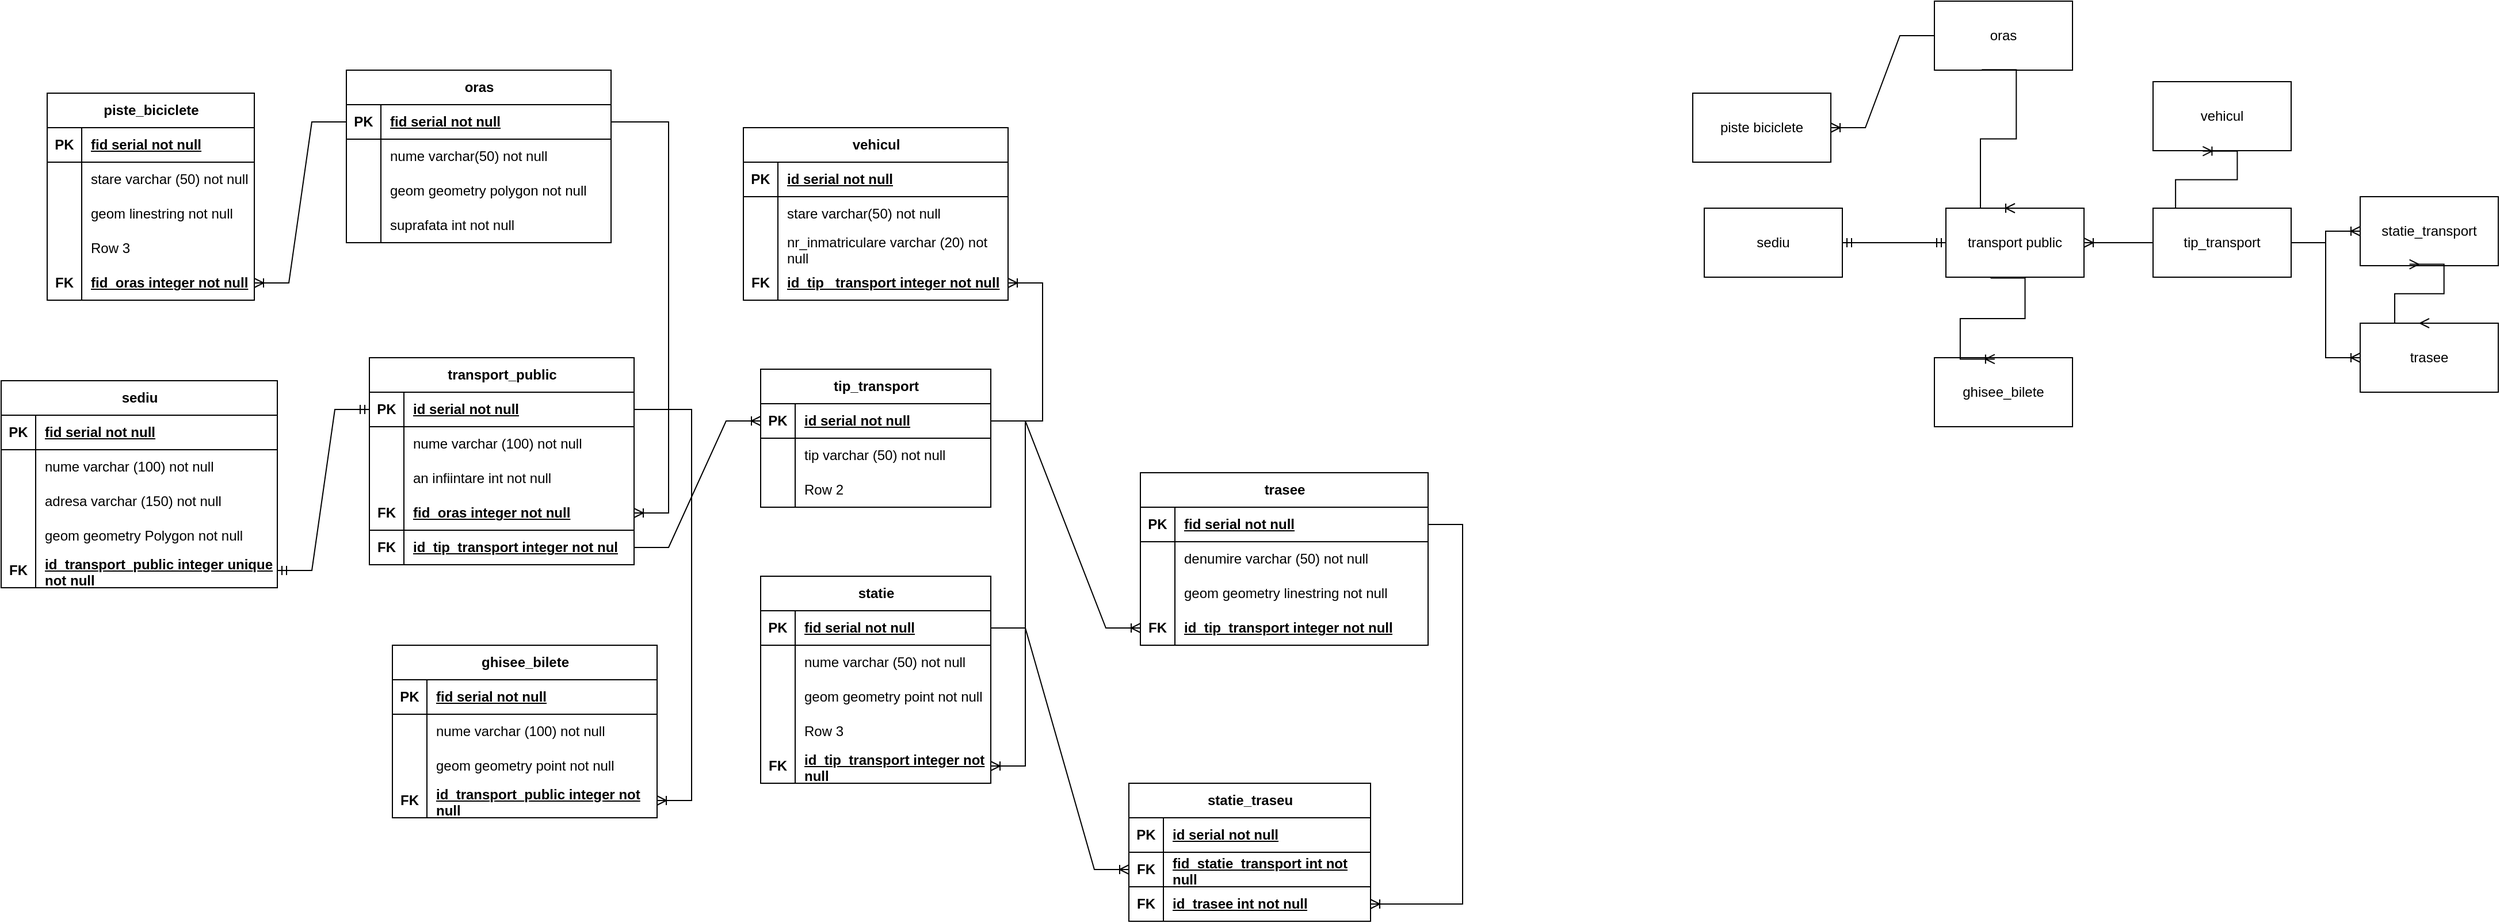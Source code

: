 <mxfile version="27.1.6">
  <diagram name="Page-1" id="oe87T4U5GPsznFJsROsf">
    <mxGraphModel dx="1281" dy="561" grid="1" gridSize="10" guides="1" tooltips="1" connect="1" arrows="1" fold="1" page="1" pageScale="1" pageWidth="850" pageHeight="1100" math="0" shadow="0">
      <root>
        <mxCell id="0" />
        <mxCell id="1" parent="0" />
        <mxCell id="PSgvz7MbhkcrTcucV8w6-1" value="oras" style="rounded=0;whiteSpace=wrap;html=1;" parent="1" vertex="1">
          <mxGeometry x="2140" y="280" width="120" height="60" as="geometry" />
        </mxCell>
        <mxCell id="PSgvz7MbhkcrTcucV8w6-2" value="transport public" style="rounded=0;whiteSpace=wrap;html=1;" parent="1" vertex="1">
          <mxGeometry x="2150" y="460" width="120" height="60" as="geometry" />
        </mxCell>
        <mxCell id="PSgvz7MbhkcrTcucV8w6-3" value="tip_transport" style="rounded=0;whiteSpace=wrap;html=1;" parent="1" vertex="1">
          <mxGeometry x="2330" y="460" width="120" height="60" as="geometry" />
        </mxCell>
        <mxCell id="PSgvz7MbhkcrTcucV8w6-4" value="statie_transport" style="rounded=0;whiteSpace=wrap;html=1;" parent="1" vertex="1">
          <mxGeometry x="2510" y="450" width="120" height="60" as="geometry" />
        </mxCell>
        <mxCell id="PSgvz7MbhkcrTcucV8w6-5" value="trasee" style="rounded=0;whiteSpace=wrap;html=1;" parent="1" vertex="1">
          <mxGeometry x="2510" y="560" width="120" height="60" as="geometry" />
        </mxCell>
        <mxCell id="PSgvz7MbhkcrTcucV8w6-6" value="" style="edgeStyle=entityRelationEdgeStyle;fontSize=12;html=1;endArrow=ERoneToMany;rounded=0;exitX=0.343;exitY=0.993;exitDx=0;exitDy=0;exitPerimeter=0;entryX=0.5;entryY=0;entryDx=0;entryDy=0;" parent="1" source="PSgvz7MbhkcrTcucV8w6-1" target="PSgvz7MbhkcrTcucV8w6-2" edge="1">
          <mxGeometry width="100" height="100" relative="1" as="geometry">
            <mxPoint x="2160" y="550" as="sourcePoint" />
            <mxPoint x="2260" y="450" as="targetPoint" />
          </mxGeometry>
        </mxCell>
        <mxCell id="PSgvz7MbhkcrTcucV8w6-7" value="" style="edgeStyle=entityRelationEdgeStyle;fontSize=12;html=1;endArrow=ERoneToMany;rounded=0;" parent="1" source="PSgvz7MbhkcrTcucV8w6-3" target="PSgvz7MbhkcrTcucV8w6-2" edge="1">
          <mxGeometry width="100" height="100" relative="1" as="geometry">
            <mxPoint x="2170" y="630" as="sourcePoint" />
            <mxPoint x="2270" y="530" as="targetPoint" />
          </mxGeometry>
        </mxCell>
        <mxCell id="PSgvz7MbhkcrTcucV8w6-8" value="" style="edgeStyle=entityRelationEdgeStyle;fontSize=12;html=1;endArrow=ERoneToMany;rounded=0;" parent="1" source="PSgvz7MbhkcrTcucV8w6-3" target="PSgvz7MbhkcrTcucV8w6-4" edge="1">
          <mxGeometry width="100" height="100" relative="1" as="geometry">
            <mxPoint x="2360" y="640" as="sourcePoint" />
            <mxPoint x="2460" y="540" as="targetPoint" />
          </mxGeometry>
        </mxCell>
        <mxCell id="PSgvz7MbhkcrTcucV8w6-9" value="" style="edgeStyle=entityRelationEdgeStyle;fontSize=12;html=1;endArrow=ERoneToMany;rounded=0;" parent="1" source="PSgvz7MbhkcrTcucV8w6-3" target="PSgvz7MbhkcrTcucV8w6-5" edge="1">
          <mxGeometry width="100" height="100" relative="1" as="geometry">
            <mxPoint x="2360" y="640" as="sourcePoint" />
            <mxPoint x="2460" y="540" as="targetPoint" />
            <Array as="points">
              <mxPoint x="2470" y="610" />
            </Array>
          </mxGeometry>
        </mxCell>
        <mxCell id="PSgvz7MbhkcrTcucV8w6-10" value="ghisee_bilete" style="rounded=0;whiteSpace=wrap;html=1;" parent="1" vertex="1">
          <mxGeometry x="2140" y="590" width="120" height="60" as="geometry" />
        </mxCell>
        <mxCell id="PSgvz7MbhkcrTcucV8w6-11" value="" style="edgeStyle=entityRelationEdgeStyle;fontSize=12;html=1;endArrow=ERoneToMany;rounded=0;exitX=0.323;exitY=1.013;exitDx=0;exitDy=0;exitPerimeter=0;entryX=0.437;entryY=0.02;entryDx=0;entryDy=0;entryPerimeter=0;" parent="1" source="PSgvz7MbhkcrTcucV8w6-2" target="PSgvz7MbhkcrTcucV8w6-10" edge="1">
          <mxGeometry width="100" height="100" relative="1" as="geometry">
            <mxPoint x="2360" y="640" as="sourcePoint" />
            <mxPoint x="2190" y="594" as="targetPoint" />
          </mxGeometry>
        </mxCell>
        <mxCell id="PSgvz7MbhkcrTcucV8w6-12" value="sediu" style="rounded=0;whiteSpace=wrap;html=1;" parent="1" vertex="1">
          <mxGeometry x="1940" y="460" width="120" height="60" as="geometry" />
        </mxCell>
        <mxCell id="PSgvz7MbhkcrTcucV8w6-13" value="" style="edgeStyle=entityRelationEdgeStyle;fontSize=12;html=1;endArrow=ERmany;startArrow=ERmany;rounded=0;exitX=0.357;exitY=0.98;exitDx=0;exitDy=0;exitPerimeter=0;entryX=0.5;entryY=0;entryDx=0;entryDy=0;" parent="1" source="PSgvz7MbhkcrTcucV8w6-4" target="PSgvz7MbhkcrTcucV8w6-5" edge="1">
          <mxGeometry width="100" height="100" relative="1" as="geometry">
            <mxPoint x="2360" y="640" as="sourcePoint" />
            <mxPoint x="2460" y="540" as="targetPoint" />
          </mxGeometry>
        </mxCell>
        <mxCell id="PSgvz7MbhkcrTcucV8w6-14" value="" style="edgeStyle=entityRelationEdgeStyle;fontSize=12;html=1;endArrow=ERmandOne;startArrow=ERmandOne;rounded=0;" parent="1" source="PSgvz7MbhkcrTcucV8w6-12" target="PSgvz7MbhkcrTcucV8w6-2" edge="1">
          <mxGeometry width="100" height="100" relative="1" as="geometry">
            <mxPoint x="2360" y="640" as="sourcePoint" />
            <mxPoint x="2460" y="540" as="targetPoint" />
          </mxGeometry>
        </mxCell>
        <mxCell id="PSgvz7MbhkcrTcucV8w6-15" value="piste biciclete" style="rounded=0;whiteSpace=wrap;html=1;" parent="1" vertex="1">
          <mxGeometry x="1930" y="360" width="120" height="60" as="geometry" />
        </mxCell>
        <mxCell id="PSgvz7MbhkcrTcucV8w6-16" value="" style="edgeStyle=entityRelationEdgeStyle;fontSize=12;html=1;endArrow=ERoneToMany;rounded=0;exitX=0;exitY=0.5;exitDx=0;exitDy=0;" parent="1" source="PSgvz7MbhkcrTcucV8w6-1" target="PSgvz7MbhkcrTcucV8w6-15" edge="1">
          <mxGeometry width="100" height="100" relative="1" as="geometry">
            <mxPoint x="2110" y="430" as="sourcePoint" />
            <mxPoint x="2210" y="330" as="targetPoint" />
          </mxGeometry>
        </mxCell>
        <mxCell id="PSgvz7MbhkcrTcucV8w6-17" value="vehicul" style="rounded=0;whiteSpace=wrap;html=1;" parent="1" vertex="1">
          <mxGeometry x="2330" y="350" width="120" height="60" as="geometry" />
        </mxCell>
        <mxCell id="PSgvz7MbhkcrTcucV8w6-18" value="" style="edgeStyle=entityRelationEdgeStyle;fontSize=12;html=1;endArrow=ERoneToMany;rounded=0;exitX=0.413;exitY=0;exitDx=0;exitDy=0;exitPerimeter=0;entryX=0.36;entryY=1.007;entryDx=0;entryDy=0;entryPerimeter=0;" parent="1" source="PSgvz7MbhkcrTcucV8w6-3" target="PSgvz7MbhkcrTcucV8w6-17" edge="1">
          <mxGeometry width="100" height="100" relative="1" as="geometry">
            <mxPoint x="2100" y="580" as="sourcePoint" />
            <mxPoint x="2200" y="480" as="targetPoint" />
          </mxGeometry>
        </mxCell>
        <mxCell id="PSgvz7MbhkcrTcucV8w6-23" value="oras" style="shape=table;startSize=30;container=1;collapsible=1;childLayout=tableLayout;fixedRows=1;rowLines=0;fontStyle=1;align=center;resizeLast=1;html=1;" parent="1" vertex="1">
          <mxGeometry x="760" y="340" width="230" height="150" as="geometry" />
        </mxCell>
        <mxCell id="PSgvz7MbhkcrTcucV8w6-24" value="" style="shape=tableRow;horizontal=0;startSize=0;swimlaneHead=0;swimlaneBody=0;fillColor=none;collapsible=0;dropTarget=0;points=[[0,0.5],[1,0.5]];portConstraint=eastwest;top=0;left=0;right=0;bottom=1;" parent="PSgvz7MbhkcrTcucV8w6-23" vertex="1">
          <mxGeometry y="30" width="230" height="30" as="geometry" />
        </mxCell>
        <mxCell id="PSgvz7MbhkcrTcucV8w6-25" value="PK" style="shape=partialRectangle;connectable=0;fillColor=none;top=0;left=0;bottom=0;right=0;fontStyle=1;overflow=hidden;whiteSpace=wrap;html=1;" parent="PSgvz7MbhkcrTcucV8w6-24" vertex="1">
          <mxGeometry width="30" height="30" as="geometry">
            <mxRectangle width="30" height="30" as="alternateBounds" />
          </mxGeometry>
        </mxCell>
        <mxCell id="PSgvz7MbhkcrTcucV8w6-26" value="fid serial not null" style="shape=partialRectangle;connectable=0;fillColor=none;top=0;left=0;bottom=0;right=0;align=left;spacingLeft=6;fontStyle=5;overflow=hidden;whiteSpace=wrap;html=1;" parent="PSgvz7MbhkcrTcucV8w6-24" vertex="1">
          <mxGeometry x="30" width="200" height="30" as="geometry">
            <mxRectangle width="200" height="30" as="alternateBounds" />
          </mxGeometry>
        </mxCell>
        <mxCell id="PSgvz7MbhkcrTcucV8w6-27" value="" style="shape=tableRow;horizontal=0;startSize=0;swimlaneHead=0;swimlaneBody=0;fillColor=none;collapsible=0;dropTarget=0;points=[[0,0.5],[1,0.5]];portConstraint=eastwest;top=0;left=0;right=0;bottom=0;" parent="PSgvz7MbhkcrTcucV8w6-23" vertex="1">
          <mxGeometry y="60" width="230" height="30" as="geometry" />
        </mxCell>
        <mxCell id="PSgvz7MbhkcrTcucV8w6-28" value="" style="shape=partialRectangle;connectable=0;fillColor=none;top=0;left=0;bottom=0;right=0;editable=1;overflow=hidden;whiteSpace=wrap;html=1;" parent="PSgvz7MbhkcrTcucV8w6-27" vertex="1">
          <mxGeometry width="30" height="30" as="geometry">
            <mxRectangle width="30" height="30" as="alternateBounds" />
          </mxGeometry>
        </mxCell>
        <mxCell id="PSgvz7MbhkcrTcucV8w6-29" value="nume varchar(50) not null" style="shape=partialRectangle;connectable=0;fillColor=none;top=0;left=0;bottom=0;right=0;align=left;spacingLeft=6;overflow=hidden;whiteSpace=wrap;html=1;" parent="PSgvz7MbhkcrTcucV8w6-27" vertex="1">
          <mxGeometry x="30" width="200" height="30" as="geometry">
            <mxRectangle width="200" height="30" as="alternateBounds" />
          </mxGeometry>
        </mxCell>
        <mxCell id="PSgvz7MbhkcrTcucV8w6-30" value="" style="shape=tableRow;horizontal=0;startSize=0;swimlaneHead=0;swimlaneBody=0;fillColor=none;collapsible=0;dropTarget=0;points=[[0,0.5],[1,0.5]];portConstraint=eastwest;top=0;left=0;right=0;bottom=0;" parent="PSgvz7MbhkcrTcucV8w6-23" vertex="1">
          <mxGeometry y="90" width="230" height="30" as="geometry" />
        </mxCell>
        <mxCell id="PSgvz7MbhkcrTcucV8w6-31" value="" style="shape=partialRectangle;connectable=0;fillColor=none;top=0;left=0;bottom=0;right=0;editable=1;overflow=hidden;whiteSpace=wrap;html=1;" parent="PSgvz7MbhkcrTcucV8w6-30" vertex="1">
          <mxGeometry width="30" height="30" as="geometry">
            <mxRectangle width="30" height="30" as="alternateBounds" />
          </mxGeometry>
        </mxCell>
        <mxCell id="PSgvz7MbhkcrTcucV8w6-32" value="geom geometry polygon not null" style="shape=partialRectangle;connectable=0;fillColor=none;top=0;left=0;bottom=0;right=0;align=left;spacingLeft=6;overflow=hidden;whiteSpace=wrap;html=1;" parent="PSgvz7MbhkcrTcucV8w6-30" vertex="1">
          <mxGeometry x="30" width="200" height="30" as="geometry">
            <mxRectangle width="200" height="30" as="alternateBounds" />
          </mxGeometry>
        </mxCell>
        <mxCell id="PSgvz7MbhkcrTcucV8w6-33" value="" style="shape=tableRow;horizontal=0;startSize=0;swimlaneHead=0;swimlaneBody=0;fillColor=none;collapsible=0;dropTarget=0;points=[[0,0.5],[1,0.5]];portConstraint=eastwest;top=0;left=0;right=0;bottom=0;" parent="PSgvz7MbhkcrTcucV8w6-23" vertex="1">
          <mxGeometry y="120" width="230" height="30" as="geometry" />
        </mxCell>
        <mxCell id="PSgvz7MbhkcrTcucV8w6-34" value="" style="shape=partialRectangle;connectable=0;fillColor=none;top=0;left=0;bottom=0;right=0;editable=1;overflow=hidden;whiteSpace=wrap;html=1;" parent="PSgvz7MbhkcrTcucV8w6-33" vertex="1">
          <mxGeometry width="30" height="30" as="geometry">
            <mxRectangle width="30" height="30" as="alternateBounds" />
          </mxGeometry>
        </mxCell>
        <mxCell id="PSgvz7MbhkcrTcucV8w6-35" value="suprafata int not null" style="shape=partialRectangle;connectable=0;fillColor=none;top=0;left=0;bottom=0;right=0;align=left;spacingLeft=6;overflow=hidden;whiteSpace=wrap;html=1;" parent="PSgvz7MbhkcrTcucV8w6-33" vertex="1">
          <mxGeometry x="30" width="200" height="30" as="geometry">
            <mxRectangle width="200" height="30" as="alternateBounds" />
          </mxGeometry>
        </mxCell>
        <mxCell id="PSgvz7MbhkcrTcucV8w6-36" value="piste_biciclete" style="shape=table;startSize=30;container=1;collapsible=1;childLayout=tableLayout;fixedRows=1;rowLines=0;fontStyle=1;align=center;resizeLast=1;html=1;" parent="1" vertex="1">
          <mxGeometry x="500" y="360" width="180" height="180" as="geometry" />
        </mxCell>
        <mxCell id="PSgvz7MbhkcrTcucV8w6-37" value="" style="shape=tableRow;horizontal=0;startSize=0;swimlaneHead=0;swimlaneBody=0;fillColor=none;collapsible=0;dropTarget=0;points=[[0,0.5],[1,0.5]];portConstraint=eastwest;top=0;left=0;right=0;bottom=1;" parent="PSgvz7MbhkcrTcucV8w6-36" vertex="1">
          <mxGeometry y="30" width="180" height="30" as="geometry" />
        </mxCell>
        <mxCell id="PSgvz7MbhkcrTcucV8w6-38" value="PK" style="shape=partialRectangle;connectable=0;fillColor=none;top=0;left=0;bottom=0;right=0;fontStyle=1;overflow=hidden;whiteSpace=wrap;html=1;" parent="PSgvz7MbhkcrTcucV8w6-37" vertex="1">
          <mxGeometry width="30" height="30" as="geometry">
            <mxRectangle width="30" height="30" as="alternateBounds" />
          </mxGeometry>
        </mxCell>
        <mxCell id="PSgvz7MbhkcrTcucV8w6-39" value="fid serial not null" style="shape=partialRectangle;connectable=0;fillColor=none;top=0;left=0;bottom=0;right=0;align=left;spacingLeft=6;fontStyle=5;overflow=hidden;whiteSpace=wrap;html=1;" parent="PSgvz7MbhkcrTcucV8w6-37" vertex="1">
          <mxGeometry x="30" width="150" height="30" as="geometry">
            <mxRectangle width="150" height="30" as="alternateBounds" />
          </mxGeometry>
        </mxCell>
        <mxCell id="PSgvz7MbhkcrTcucV8w6-40" value="" style="shape=tableRow;horizontal=0;startSize=0;swimlaneHead=0;swimlaneBody=0;fillColor=none;collapsible=0;dropTarget=0;points=[[0,0.5],[1,0.5]];portConstraint=eastwest;top=0;left=0;right=0;bottom=0;" parent="PSgvz7MbhkcrTcucV8w6-36" vertex="1">
          <mxGeometry y="60" width="180" height="30" as="geometry" />
        </mxCell>
        <mxCell id="PSgvz7MbhkcrTcucV8w6-41" value="" style="shape=partialRectangle;connectable=0;fillColor=none;top=0;left=0;bottom=0;right=0;editable=1;overflow=hidden;whiteSpace=wrap;html=1;" parent="PSgvz7MbhkcrTcucV8w6-40" vertex="1">
          <mxGeometry width="30" height="30" as="geometry">
            <mxRectangle width="30" height="30" as="alternateBounds" />
          </mxGeometry>
        </mxCell>
        <mxCell id="PSgvz7MbhkcrTcucV8w6-42" value="stare varchar (50) not null" style="shape=partialRectangle;connectable=0;fillColor=none;top=0;left=0;bottom=0;right=0;align=left;spacingLeft=6;overflow=hidden;whiteSpace=wrap;html=1;" parent="PSgvz7MbhkcrTcucV8w6-40" vertex="1">
          <mxGeometry x="30" width="150" height="30" as="geometry">
            <mxRectangle width="150" height="30" as="alternateBounds" />
          </mxGeometry>
        </mxCell>
        <mxCell id="PSgvz7MbhkcrTcucV8w6-43" value="" style="shape=tableRow;horizontal=0;startSize=0;swimlaneHead=0;swimlaneBody=0;fillColor=none;collapsible=0;dropTarget=0;points=[[0,0.5],[1,0.5]];portConstraint=eastwest;top=0;left=0;right=0;bottom=0;" parent="PSgvz7MbhkcrTcucV8w6-36" vertex="1">
          <mxGeometry y="90" width="180" height="30" as="geometry" />
        </mxCell>
        <mxCell id="PSgvz7MbhkcrTcucV8w6-44" value="" style="shape=partialRectangle;connectable=0;fillColor=none;top=0;left=0;bottom=0;right=0;editable=1;overflow=hidden;whiteSpace=wrap;html=1;" parent="PSgvz7MbhkcrTcucV8w6-43" vertex="1">
          <mxGeometry width="30" height="30" as="geometry">
            <mxRectangle width="30" height="30" as="alternateBounds" />
          </mxGeometry>
        </mxCell>
        <mxCell id="PSgvz7MbhkcrTcucV8w6-45" value="geom linestring not null" style="shape=partialRectangle;connectable=0;fillColor=none;top=0;left=0;bottom=0;right=0;align=left;spacingLeft=6;overflow=hidden;whiteSpace=wrap;html=1;" parent="PSgvz7MbhkcrTcucV8w6-43" vertex="1">
          <mxGeometry x="30" width="150" height="30" as="geometry">
            <mxRectangle width="150" height="30" as="alternateBounds" />
          </mxGeometry>
        </mxCell>
        <mxCell id="PSgvz7MbhkcrTcucV8w6-46" value="" style="shape=tableRow;horizontal=0;startSize=0;swimlaneHead=0;swimlaneBody=0;fillColor=none;collapsible=0;dropTarget=0;points=[[0,0.5],[1,0.5]];portConstraint=eastwest;top=0;left=0;right=0;bottom=0;" parent="PSgvz7MbhkcrTcucV8w6-36" vertex="1">
          <mxGeometry y="120" width="180" height="30" as="geometry" />
        </mxCell>
        <mxCell id="PSgvz7MbhkcrTcucV8w6-47" value="" style="shape=partialRectangle;connectable=0;fillColor=none;top=0;left=0;bottom=0;right=0;editable=1;overflow=hidden;whiteSpace=wrap;html=1;" parent="PSgvz7MbhkcrTcucV8w6-46" vertex="1">
          <mxGeometry width="30" height="30" as="geometry">
            <mxRectangle width="30" height="30" as="alternateBounds" />
          </mxGeometry>
        </mxCell>
        <mxCell id="PSgvz7MbhkcrTcucV8w6-48" value="Row 3" style="shape=partialRectangle;connectable=0;fillColor=none;top=0;left=0;bottom=0;right=0;align=left;spacingLeft=6;overflow=hidden;whiteSpace=wrap;html=1;" parent="PSgvz7MbhkcrTcucV8w6-46" vertex="1">
          <mxGeometry x="30" width="150" height="30" as="geometry">
            <mxRectangle width="150" height="30" as="alternateBounds" />
          </mxGeometry>
        </mxCell>
        <mxCell id="PSgvz7MbhkcrTcucV8w6-49" value="" style="shape=tableRow;horizontal=0;startSize=0;swimlaneHead=0;swimlaneBody=0;fillColor=none;collapsible=0;dropTarget=0;points=[[0,0.5],[1,0.5]];portConstraint=eastwest;top=0;left=0;right=0;bottom=1;" parent="PSgvz7MbhkcrTcucV8w6-36" vertex="1">
          <mxGeometry y="150" width="180" height="30" as="geometry" />
        </mxCell>
        <mxCell id="PSgvz7MbhkcrTcucV8w6-50" value="FK" style="shape=partialRectangle;connectable=0;fillColor=none;top=0;left=0;bottom=0;right=0;fontStyle=1;overflow=hidden;whiteSpace=wrap;html=1;" parent="PSgvz7MbhkcrTcucV8w6-49" vertex="1">
          <mxGeometry width="30" height="30" as="geometry">
            <mxRectangle width="30" height="30" as="alternateBounds" />
          </mxGeometry>
        </mxCell>
        <mxCell id="PSgvz7MbhkcrTcucV8w6-51" value="fid_oras integer not null" style="shape=partialRectangle;connectable=0;fillColor=none;top=0;left=0;bottom=0;right=0;align=left;spacingLeft=6;fontStyle=5;overflow=hidden;whiteSpace=wrap;html=1;" parent="PSgvz7MbhkcrTcucV8w6-49" vertex="1">
          <mxGeometry x="30" width="150" height="30" as="geometry">
            <mxRectangle width="150" height="30" as="alternateBounds" />
          </mxGeometry>
        </mxCell>
        <mxCell id="PSgvz7MbhkcrTcucV8w6-52" value="" style="edgeStyle=entityRelationEdgeStyle;fontSize=12;html=1;endArrow=ERoneToMany;rounded=0;" parent="1" source="PSgvz7MbhkcrTcucV8w6-24" target="PSgvz7MbhkcrTcucV8w6-49" edge="1">
          <mxGeometry width="100" height="100" relative="1" as="geometry">
            <mxPoint x="1070" y="600" as="sourcePoint" />
            <mxPoint x="1170" y="500" as="targetPoint" />
          </mxGeometry>
        </mxCell>
        <mxCell id="PSgvz7MbhkcrTcucV8w6-53" value="transport_public" style="shape=table;startSize=30;container=1;collapsible=1;childLayout=tableLayout;fixedRows=1;rowLines=0;fontStyle=1;align=center;resizeLast=1;html=1;" parent="1" vertex="1">
          <mxGeometry x="780" y="590" width="230" height="180" as="geometry" />
        </mxCell>
        <mxCell id="PSgvz7MbhkcrTcucV8w6-54" value="" style="shape=tableRow;horizontal=0;startSize=0;swimlaneHead=0;swimlaneBody=0;fillColor=none;collapsible=0;dropTarget=0;points=[[0,0.5],[1,0.5]];portConstraint=eastwest;top=0;left=0;right=0;bottom=1;" parent="PSgvz7MbhkcrTcucV8w6-53" vertex="1">
          <mxGeometry y="30" width="230" height="30" as="geometry" />
        </mxCell>
        <mxCell id="PSgvz7MbhkcrTcucV8w6-55" value="PK" style="shape=partialRectangle;connectable=0;fillColor=none;top=0;left=0;bottom=0;right=0;fontStyle=1;overflow=hidden;whiteSpace=wrap;html=1;" parent="PSgvz7MbhkcrTcucV8w6-54" vertex="1">
          <mxGeometry width="30" height="30" as="geometry">
            <mxRectangle width="30" height="30" as="alternateBounds" />
          </mxGeometry>
        </mxCell>
        <mxCell id="PSgvz7MbhkcrTcucV8w6-56" value="id serial not null" style="shape=partialRectangle;connectable=0;fillColor=none;top=0;left=0;bottom=0;right=0;align=left;spacingLeft=6;fontStyle=5;overflow=hidden;whiteSpace=wrap;html=1;" parent="PSgvz7MbhkcrTcucV8w6-54" vertex="1">
          <mxGeometry x="30" width="200" height="30" as="geometry">
            <mxRectangle width="200" height="30" as="alternateBounds" />
          </mxGeometry>
        </mxCell>
        <mxCell id="PSgvz7MbhkcrTcucV8w6-57" value="" style="shape=tableRow;horizontal=0;startSize=0;swimlaneHead=0;swimlaneBody=0;fillColor=none;collapsible=0;dropTarget=0;points=[[0,0.5],[1,0.5]];portConstraint=eastwest;top=0;left=0;right=0;bottom=0;" parent="PSgvz7MbhkcrTcucV8w6-53" vertex="1">
          <mxGeometry y="60" width="230" height="30" as="geometry" />
        </mxCell>
        <mxCell id="PSgvz7MbhkcrTcucV8w6-58" value="" style="shape=partialRectangle;connectable=0;fillColor=none;top=0;left=0;bottom=0;right=0;editable=1;overflow=hidden;whiteSpace=wrap;html=1;" parent="PSgvz7MbhkcrTcucV8w6-57" vertex="1">
          <mxGeometry width="30" height="30" as="geometry">
            <mxRectangle width="30" height="30" as="alternateBounds" />
          </mxGeometry>
        </mxCell>
        <mxCell id="PSgvz7MbhkcrTcucV8w6-59" value="nume varchar (100) not null" style="shape=partialRectangle;connectable=0;fillColor=none;top=0;left=0;bottom=0;right=0;align=left;spacingLeft=6;overflow=hidden;whiteSpace=wrap;html=1;" parent="PSgvz7MbhkcrTcucV8w6-57" vertex="1">
          <mxGeometry x="30" width="200" height="30" as="geometry">
            <mxRectangle width="200" height="30" as="alternateBounds" />
          </mxGeometry>
        </mxCell>
        <mxCell id="PSgvz7MbhkcrTcucV8w6-63" value="" style="shape=tableRow;horizontal=0;startSize=0;swimlaneHead=0;swimlaneBody=0;fillColor=none;collapsible=0;dropTarget=0;points=[[0,0.5],[1,0.5]];portConstraint=eastwest;top=0;left=0;right=0;bottom=0;" parent="PSgvz7MbhkcrTcucV8w6-53" vertex="1">
          <mxGeometry y="90" width="230" height="30" as="geometry" />
        </mxCell>
        <mxCell id="PSgvz7MbhkcrTcucV8w6-64" value="" style="shape=partialRectangle;connectable=0;fillColor=none;top=0;left=0;bottom=0;right=0;editable=1;overflow=hidden;whiteSpace=wrap;html=1;" parent="PSgvz7MbhkcrTcucV8w6-63" vertex="1">
          <mxGeometry width="30" height="30" as="geometry">
            <mxRectangle width="30" height="30" as="alternateBounds" />
          </mxGeometry>
        </mxCell>
        <mxCell id="PSgvz7MbhkcrTcucV8w6-65" value="an infiintare int not null" style="shape=partialRectangle;connectable=0;fillColor=none;top=0;left=0;bottom=0;right=0;align=left;spacingLeft=6;overflow=hidden;whiteSpace=wrap;html=1;" parent="PSgvz7MbhkcrTcucV8w6-63" vertex="1">
          <mxGeometry x="30" width="200" height="30" as="geometry">
            <mxRectangle width="200" height="30" as="alternateBounds" />
          </mxGeometry>
        </mxCell>
        <mxCell id="PSgvz7MbhkcrTcucV8w6-66" value="" style="shape=tableRow;horizontal=0;startSize=0;swimlaneHead=0;swimlaneBody=0;fillColor=none;collapsible=0;dropTarget=0;points=[[0,0.5],[1,0.5]];portConstraint=eastwest;top=0;left=0;right=0;bottom=1;" parent="PSgvz7MbhkcrTcucV8w6-53" vertex="1">
          <mxGeometry y="120" width="230" height="30" as="geometry" />
        </mxCell>
        <mxCell id="PSgvz7MbhkcrTcucV8w6-67" value="FK" style="shape=partialRectangle;connectable=0;fillColor=none;top=0;left=0;bottom=0;right=0;fontStyle=1;overflow=hidden;whiteSpace=wrap;html=1;" parent="PSgvz7MbhkcrTcucV8w6-66" vertex="1">
          <mxGeometry width="30" height="30" as="geometry">
            <mxRectangle width="30" height="30" as="alternateBounds" />
          </mxGeometry>
        </mxCell>
        <mxCell id="PSgvz7MbhkcrTcucV8w6-68" value="fid_oras integer not null" style="shape=partialRectangle;connectable=0;fillColor=none;top=0;left=0;bottom=0;right=0;align=left;spacingLeft=6;fontStyle=5;overflow=hidden;whiteSpace=wrap;html=1;" parent="PSgvz7MbhkcrTcucV8w6-66" vertex="1">
          <mxGeometry x="30" width="200" height="30" as="geometry">
            <mxRectangle width="200" height="30" as="alternateBounds" />
          </mxGeometry>
        </mxCell>
        <mxCell id="PSgvz7MbhkcrTcucV8w6-114" value="" style="shape=tableRow;horizontal=0;startSize=0;swimlaneHead=0;swimlaneBody=0;fillColor=none;collapsible=0;dropTarget=0;points=[[0,0.5],[1,0.5]];portConstraint=eastwest;top=0;left=0;right=0;bottom=1;" parent="PSgvz7MbhkcrTcucV8w6-53" vertex="1">
          <mxGeometry y="150" width="230" height="30" as="geometry" />
        </mxCell>
        <mxCell id="PSgvz7MbhkcrTcucV8w6-115" value="FK" style="shape=partialRectangle;connectable=0;fillColor=none;top=0;left=0;bottom=0;right=0;fontStyle=1;overflow=hidden;whiteSpace=wrap;html=1;" parent="PSgvz7MbhkcrTcucV8w6-114" vertex="1">
          <mxGeometry width="30" height="30" as="geometry">
            <mxRectangle width="30" height="30" as="alternateBounds" />
          </mxGeometry>
        </mxCell>
        <mxCell id="PSgvz7MbhkcrTcucV8w6-116" value="id_tip_transport integer not nul" style="shape=partialRectangle;connectable=0;fillColor=none;top=0;left=0;bottom=0;right=0;align=left;spacingLeft=6;fontStyle=5;overflow=hidden;whiteSpace=wrap;html=1;" parent="PSgvz7MbhkcrTcucV8w6-114" vertex="1">
          <mxGeometry x="30" width="200" height="30" as="geometry">
            <mxRectangle width="200" height="30" as="alternateBounds" />
          </mxGeometry>
        </mxCell>
        <mxCell id="PSgvz7MbhkcrTcucV8w6-69" value="" style="edgeStyle=entityRelationEdgeStyle;fontSize=12;html=1;endArrow=ERoneToMany;rounded=0;" parent="1" source="PSgvz7MbhkcrTcucV8w6-24" target="PSgvz7MbhkcrTcucV8w6-66" edge="1">
          <mxGeometry width="100" height="100" relative="1" as="geometry">
            <mxPoint x="1060" y="640" as="sourcePoint" />
            <mxPoint x="820" y="780" as="targetPoint" />
            <Array as="points">
              <mxPoint x="820" y="770" />
            </Array>
          </mxGeometry>
        </mxCell>
        <mxCell id="PSgvz7MbhkcrTcucV8w6-70" value="sediu" style="shape=table;startSize=30;container=1;collapsible=1;childLayout=tableLayout;fixedRows=1;rowLines=0;fontStyle=1;align=center;resizeLast=1;html=1;" parent="1" vertex="1">
          <mxGeometry x="460" y="610" width="240" height="180" as="geometry" />
        </mxCell>
        <mxCell id="PSgvz7MbhkcrTcucV8w6-71" value="" style="shape=tableRow;horizontal=0;startSize=0;swimlaneHead=0;swimlaneBody=0;fillColor=none;collapsible=0;dropTarget=0;points=[[0,0.5],[1,0.5]];portConstraint=eastwest;top=0;left=0;right=0;bottom=1;" parent="PSgvz7MbhkcrTcucV8w6-70" vertex="1">
          <mxGeometry y="30" width="240" height="30" as="geometry" />
        </mxCell>
        <mxCell id="PSgvz7MbhkcrTcucV8w6-72" value="PK" style="shape=partialRectangle;connectable=0;fillColor=none;top=0;left=0;bottom=0;right=0;fontStyle=1;overflow=hidden;whiteSpace=wrap;html=1;" parent="PSgvz7MbhkcrTcucV8w6-71" vertex="1">
          <mxGeometry width="30" height="30" as="geometry">
            <mxRectangle width="30" height="30" as="alternateBounds" />
          </mxGeometry>
        </mxCell>
        <mxCell id="PSgvz7MbhkcrTcucV8w6-73" value="fid serial not null" style="shape=partialRectangle;connectable=0;fillColor=none;top=0;left=0;bottom=0;right=0;align=left;spacingLeft=6;fontStyle=5;overflow=hidden;whiteSpace=wrap;html=1;" parent="PSgvz7MbhkcrTcucV8w6-71" vertex="1">
          <mxGeometry x="30" width="210" height="30" as="geometry">
            <mxRectangle width="210" height="30" as="alternateBounds" />
          </mxGeometry>
        </mxCell>
        <mxCell id="PSgvz7MbhkcrTcucV8w6-74" value="" style="shape=tableRow;horizontal=0;startSize=0;swimlaneHead=0;swimlaneBody=0;fillColor=none;collapsible=0;dropTarget=0;points=[[0,0.5],[1,0.5]];portConstraint=eastwest;top=0;left=0;right=0;bottom=0;" parent="PSgvz7MbhkcrTcucV8w6-70" vertex="1">
          <mxGeometry y="60" width="240" height="30" as="geometry" />
        </mxCell>
        <mxCell id="PSgvz7MbhkcrTcucV8w6-75" value="" style="shape=partialRectangle;connectable=0;fillColor=none;top=0;left=0;bottom=0;right=0;editable=1;overflow=hidden;whiteSpace=wrap;html=1;" parent="PSgvz7MbhkcrTcucV8w6-74" vertex="1">
          <mxGeometry width="30" height="30" as="geometry">
            <mxRectangle width="30" height="30" as="alternateBounds" />
          </mxGeometry>
        </mxCell>
        <mxCell id="PSgvz7MbhkcrTcucV8w6-76" value="nume varchar (100) not null" style="shape=partialRectangle;connectable=0;fillColor=none;top=0;left=0;bottom=0;right=0;align=left;spacingLeft=6;overflow=hidden;whiteSpace=wrap;html=1;" parent="PSgvz7MbhkcrTcucV8w6-74" vertex="1">
          <mxGeometry x="30" width="210" height="30" as="geometry">
            <mxRectangle width="210" height="30" as="alternateBounds" />
          </mxGeometry>
        </mxCell>
        <mxCell id="PSgvz7MbhkcrTcucV8w6-77" value="" style="shape=tableRow;horizontal=0;startSize=0;swimlaneHead=0;swimlaneBody=0;fillColor=none;collapsible=0;dropTarget=0;points=[[0,0.5],[1,0.5]];portConstraint=eastwest;top=0;left=0;right=0;bottom=0;" parent="PSgvz7MbhkcrTcucV8w6-70" vertex="1">
          <mxGeometry y="90" width="240" height="30" as="geometry" />
        </mxCell>
        <mxCell id="PSgvz7MbhkcrTcucV8w6-78" value="" style="shape=partialRectangle;connectable=0;fillColor=none;top=0;left=0;bottom=0;right=0;editable=1;overflow=hidden;whiteSpace=wrap;html=1;" parent="PSgvz7MbhkcrTcucV8w6-77" vertex="1">
          <mxGeometry width="30" height="30" as="geometry">
            <mxRectangle width="30" height="30" as="alternateBounds" />
          </mxGeometry>
        </mxCell>
        <mxCell id="PSgvz7MbhkcrTcucV8w6-79" value="adresa varchar (150) not null" style="shape=partialRectangle;connectable=0;fillColor=none;top=0;left=0;bottom=0;right=0;align=left;spacingLeft=6;overflow=hidden;whiteSpace=wrap;html=1;" parent="PSgvz7MbhkcrTcucV8w6-77" vertex="1">
          <mxGeometry x="30" width="210" height="30" as="geometry">
            <mxRectangle width="210" height="30" as="alternateBounds" />
          </mxGeometry>
        </mxCell>
        <mxCell id="PSgvz7MbhkcrTcucV8w6-80" value="" style="shape=tableRow;horizontal=0;startSize=0;swimlaneHead=0;swimlaneBody=0;fillColor=none;collapsible=0;dropTarget=0;points=[[0,0.5],[1,0.5]];portConstraint=eastwest;top=0;left=0;right=0;bottom=0;" parent="PSgvz7MbhkcrTcucV8w6-70" vertex="1">
          <mxGeometry y="120" width="240" height="30" as="geometry" />
        </mxCell>
        <mxCell id="PSgvz7MbhkcrTcucV8w6-81" value="" style="shape=partialRectangle;connectable=0;fillColor=none;top=0;left=0;bottom=0;right=0;editable=1;overflow=hidden;whiteSpace=wrap;html=1;" parent="PSgvz7MbhkcrTcucV8w6-80" vertex="1">
          <mxGeometry width="30" height="30" as="geometry">
            <mxRectangle width="30" height="30" as="alternateBounds" />
          </mxGeometry>
        </mxCell>
        <mxCell id="PSgvz7MbhkcrTcucV8w6-82" value="geom geometry Polygon not null" style="shape=partialRectangle;connectable=0;fillColor=none;top=0;left=0;bottom=0;right=0;align=left;spacingLeft=6;overflow=hidden;whiteSpace=wrap;html=1;" parent="PSgvz7MbhkcrTcucV8w6-80" vertex="1">
          <mxGeometry x="30" width="210" height="30" as="geometry">
            <mxRectangle width="210" height="30" as="alternateBounds" />
          </mxGeometry>
        </mxCell>
        <mxCell id="PSgvz7MbhkcrTcucV8w6-83" value="" style="shape=tableRow;horizontal=0;startSize=0;swimlaneHead=0;swimlaneBody=0;fillColor=none;collapsible=0;dropTarget=0;points=[[0,0.5],[1,0.5]];portConstraint=eastwest;top=0;left=0;right=0;bottom=1;" parent="PSgvz7MbhkcrTcucV8w6-70" vertex="1">
          <mxGeometry y="150" width="240" height="30" as="geometry" />
        </mxCell>
        <mxCell id="PSgvz7MbhkcrTcucV8w6-84" value="FK" style="shape=partialRectangle;connectable=0;fillColor=none;top=0;left=0;bottom=0;right=0;fontStyle=1;overflow=hidden;whiteSpace=wrap;html=1;" parent="PSgvz7MbhkcrTcucV8w6-83" vertex="1">
          <mxGeometry width="30" height="30" as="geometry">
            <mxRectangle width="30" height="30" as="alternateBounds" />
          </mxGeometry>
        </mxCell>
        <mxCell id="PSgvz7MbhkcrTcucV8w6-85" value="id_transport_public integer unique not null" style="shape=partialRectangle;connectable=0;fillColor=none;top=0;left=0;bottom=0;right=0;align=left;spacingLeft=6;fontStyle=5;overflow=hidden;whiteSpace=wrap;html=1;" parent="PSgvz7MbhkcrTcucV8w6-83" vertex="1">
          <mxGeometry x="30" width="210" height="30" as="geometry">
            <mxRectangle width="210" height="30" as="alternateBounds" />
          </mxGeometry>
        </mxCell>
        <mxCell id="PSgvz7MbhkcrTcucV8w6-86" value="" style="edgeStyle=entityRelationEdgeStyle;fontSize=12;html=1;endArrow=ERmandOne;startArrow=ERmandOne;rounded=0;entryX=0;entryY=0.5;entryDx=0;entryDy=0;" parent="1" source="PSgvz7MbhkcrTcucV8w6-83" target="PSgvz7MbhkcrTcucV8w6-54" edge="1">
          <mxGeometry width="100" height="100" relative="1" as="geometry">
            <mxPoint x="950" y="680" as="sourcePoint" />
            <mxPoint x="1050" y="580" as="targetPoint" />
          </mxGeometry>
        </mxCell>
        <mxCell id="PSgvz7MbhkcrTcucV8w6-87" value="ghisee_bilete" style="shape=table;startSize=30;container=1;collapsible=1;childLayout=tableLayout;fixedRows=1;rowLines=0;fontStyle=1;align=center;resizeLast=1;html=1;" parent="1" vertex="1">
          <mxGeometry x="800" y="840" width="230" height="150" as="geometry" />
        </mxCell>
        <mxCell id="PSgvz7MbhkcrTcucV8w6-88" value="" style="shape=tableRow;horizontal=0;startSize=0;swimlaneHead=0;swimlaneBody=0;fillColor=none;collapsible=0;dropTarget=0;points=[[0,0.5],[1,0.5]];portConstraint=eastwest;top=0;left=0;right=0;bottom=1;" parent="PSgvz7MbhkcrTcucV8w6-87" vertex="1">
          <mxGeometry y="30" width="230" height="30" as="geometry" />
        </mxCell>
        <mxCell id="PSgvz7MbhkcrTcucV8w6-89" value="PK" style="shape=partialRectangle;connectable=0;fillColor=none;top=0;left=0;bottom=0;right=0;fontStyle=1;overflow=hidden;whiteSpace=wrap;html=1;" parent="PSgvz7MbhkcrTcucV8w6-88" vertex="1">
          <mxGeometry width="30" height="30" as="geometry">
            <mxRectangle width="30" height="30" as="alternateBounds" />
          </mxGeometry>
        </mxCell>
        <mxCell id="PSgvz7MbhkcrTcucV8w6-90" value="fid serial not null" style="shape=partialRectangle;connectable=0;fillColor=none;top=0;left=0;bottom=0;right=0;align=left;spacingLeft=6;fontStyle=5;overflow=hidden;whiteSpace=wrap;html=1;" parent="PSgvz7MbhkcrTcucV8w6-88" vertex="1">
          <mxGeometry x="30" width="200" height="30" as="geometry">
            <mxRectangle width="200" height="30" as="alternateBounds" />
          </mxGeometry>
        </mxCell>
        <mxCell id="PSgvz7MbhkcrTcucV8w6-91" value="" style="shape=tableRow;horizontal=0;startSize=0;swimlaneHead=0;swimlaneBody=0;fillColor=none;collapsible=0;dropTarget=0;points=[[0,0.5],[1,0.5]];portConstraint=eastwest;top=0;left=0;right=0;bottom=0;" parent="PSgvz7MbhkcrTcucV8w6-87" vertex="1">
          <mxGeometry y="60" width="230" height="30" as="geometry" />
        </mxCell>
        <mxCell id="PSgvz7MbhkcrTcucV8w6-92" value="" style="shape=partialRectangle;connectable=0;fillColor=none;top=0;left=0;bottom=0;right=0;editable=1;overflow=hidden;whiteSpace=wrap;html=1;" parent="PSgvz7MbhkcrTcucV8w6-91" vertex="1">
          <mxGeometry width="30" height="30" as="geometry">
            <mxRectangle width="30" height="30" as="alternateBounds" />
          </mxGeometry>
        </mxCell>
        <mxCell id="PSgvz7MbhkcrTcucV8w6-93" value="nume varchar (100) not null" style="shape=partialRectangle;connectable=0;fillColor=none;top=0;left=0;bottom=0;right=0;align=left;spacingLeft=6;overflow=hidden;whiteSpace=wrap;html=1;" parent="PSgvz7MbhkcrTcucV8w6-91" vertex="1">
          <mxGeometry x="30" width="200" height="30" as="geometry">
            <mxRectangle width="200" height="30" as="alternateBounds" />
          </mxGeometry>
        </mxCell>
        <mxCell id="PSgvz7MbhkcrTcucV8w6-94" value="" style="shape=tableRow;horizontal=0;startSize=0;swimlaneHead=0;swimlaneBody=0;fillColor=none;collapsible=0;dropTarget=0;points=[[0,0.5],[1,0.5]];portConstraint=eastwest;top=0;left=0;right=0;bottom=0;" parent="PSgvz7MbhkcrTcucV8w6-87" vertex="1">
          <mxGeometry y="90" width="230" height="30" as="geometry" />
        </mxCell>
        <mxCell id="PSgvz7MbhkcrTcucV8w6-95" value="" style="shape=partialRectangle;connectable=0;fillColor=none;top=0;left=0;bottom=0;right=0;editable=1;overflow=hidden;whiteSpace=wrap;html=1;" parent="PSgvz7MbhkcrTcucV8w6-94" vertex="1">
          <mxGeometry width="30" height="30" as="geometry">
            <mxRectangle width="30" height="30" as="alternateBounds" />
          </mxGeometry>
        </mxCell>
        <mxCell id="PSgvz7MbhkcrTcucV8w6-96" value="geom geometry point not null" style="shape=partialRectangle;connectable=0;fillColor=none;top=0;left=0;bottom=0;right=0;align=left;spacingLeft=6;overflow=hidden;whiteSpace=wrap;html=1;" parent="PSgvz7MbhkcrTcucV8w6-94" vertex="1">
          <mxGeometry x="30" width="200" height="30" as="geometry">
            <mxRectangle width="200" height="30" as="alternateBounds" />
          </mxGeometry>
        </mxCell>
        <mxCell id="PSgvz7MbhkcrTcucV8w6-97" value="" style="shape=tableRow;horizontal=0;startSize=0;swimlaneHead=0;swimlaneBody=0;fillColor=none;collapsible=0;dropTarget=0;points=[[0,0.5],[1,0.5]];portConstraint=eastwest;top=0;left=0;right=0;bottom=1;" parent="PSgvz7MbhkcrTcucV8w6-87" vertex="1">
          <mxGeometry y="120" width="230" height="30" as="geometry" />
        </mxCell>
        <mxCell id="PSgvz7MbhkcrTcucV8w6-98" value="FK" style="shape=partialRectangle;connectable=0;fillColor=none;top=0;left=0;bottom=0;right=0;fontStyle=1;overflow=hidden;whiteSpace=wrap;html=1;" parent="PSgvz7MbhkcrTcucV8w6-97" vertex="1">
          <mxGeometry width="30" height="30" as="geometry">
            <mxRectangle width="30" height="30" as="alternateBounds" />
          </mxGeometry>
        </mxCell>
        <mxCell id="PSgvz7MbhkcrTcucV8w6-99" value="id_transport_public integer not null" style="shape=partialRectangle;connectable=0;fillColor=none;top=0;left=0;bottom=0;right=0;align=left;spacingLeft=6;fontStyle=5;overflow=hidden;whiteSpace=wrap;html=1;" parent="PSgvz7MbhkcrTcucV8w6-97" vertex="1">
          <mxGeometry x="30" width="200" height="30" as="geometry">
            <mxRectangle width="200" height="30" as="alternateBounds" />
          </mxGeometry>
        </mxCell>
        <mxCell id="PSgvz7MbhkcrTcucV8w6-100" value="" style="edgeStyle=entityRelationEdgeStyle;fontSize=12;html=1;endArrow=ERoneToMany;rounded=0;" parent="1" source="PSgvz7MbhkcrTcucV8w6-54" target="PSgvz7MbhkcrTcucV8w6-97" edge="1">
          <mxGeometry width="100" height="100" relative="1" as="geometry">
            <mxPoint x="970" y="910" as="sourcePoint" />
            <mxPoint x="1070" y="810" as="targetPoint" />
          </mxGeometry>
        </mxCell>
        <mxCell id="PSgvz7MbhkcrTcucV8w6-101" value="tip_transport" style="shape=table;startSize=30;container=1;collapsible=1;childLayout=tableLayout;fixedRows=1;rowLines=0;fontStyle=1;align=center;resizeLast=1;html=1;" parent="1" vertex="1">
          <mxGeometry x="1120" y="600" width="200" height="120" as="geometry" />
        </mxCell>
        <mxCell id="PSgvz7MbhkcrTcucV8w6-102" value="" style="shape=tableRow;horizontal=0;startSize=0;swimlaneHead=0;swimlaneBody=0;fillColor=none;collapsible=0;dropTarget=0;points=[[0,0.5],[1,0.5]];portConstraint=eastwest;top=0;left=0;right=0;bottom=1;" parent="PSgvz7MbhkcrTcucV8w6-101" vertex="1">
          <mxGeometry y="30" width="200" height="30" as="geometry" />
        </mxCell>
        <mxCell id="PSgvz7MbhkcrTcucV8w6-103" value="PK" style="shape=partialRectangle;connectable=0;fillColor=none;top=0;left=0;bottom=0;right=0;fontStyle=1;overflow=hidden;whiteSpace=wrap;html=1;" parent="PSgvz7MbhkcrTcucV8w6-102" vertex="1">
          <mxGeometry width="30" height="30" as="geometry">
            <mxRectangle width="30" height="30" as="alternateBounds" />
          </mxGeometry>
        </mxCell>
        <mxCell id="PSgvz7MbhkcrTcucV8w6-104" value="id serial not null" style="shape=partialRectangle;connectable=0;fillColor=none;top=0;left=0;bottom=0;right=0;align=left;spacingLeft=6;fontStyle=5;overflow=hidden;whiteSpace=wrap;html=1;" parent="PSgvz7MbhkcrTcucV8w6-102" vertex="1">
          <mxGeometry x="30" width="170" height="30" as="geometry">
            <mxRectangle width="170" height="30" as="alternateBounds" />
          </mxGeometry>
        </mxCell>
        <mxCell id="PSgvz7MbhkcrTcucV8w6-105" value="" style="shape=tableRow;horizontal=0;startSize=0;swimlaneHead=0;swimlaneBody=0;fillColor=none;collapsible=0;dropTarget=0;points=[[0,0.5],[1,0.5]];portConstraint=eastwest;top=0;left=0;right=0;bottom=0;" parent="PSgvz7MbhkcrTcucV8w6-101" vertex="1">
          <mxGeometry y="60" width="200" height="30" as="geometry" />
        </mxCell>
        <mxCell id="PSgvz7MbhkcrTcucV8w6-106" value="" style="shape=partialRectangle;connectable=0;fillColor=none;top=0;left=0;bottom=0;right=0;editable=1;overflow=hidden;whiteSpace=wrap;html=1;" parent="PSgvz7MbhkcrTcucV8w6-105" vertex="1">
          <mxGeometry width="30" height="30" as="geometry">
            <mxRectangle width="30" height="30" as="alternateBounds" />
          </mxGeometry>
        </mxCell>
        <mxCell id="PSgvz7MbhkcrTcucV8w6-107" value="tip varchar (50) not null" style="shape=partialRectangle;connectable=0;fillColor=none;top=0;left=0;bottom=0;right=0;align=left;spacingLeft=6;overflow=hidden;whiteSpace=wrap;html=1;" parent="PSgvz7MbhkcrTcucV8w6-105" vertex="1">
          <mxGeometry x="30" width="170" height="30" as="geometry">
            <mxRectangle width="170" height="30" as="alternateBounds" />
          </mxGeometry>
        </mxCell>
        <mxCell id="PSgvz7MbhkcrTcucV8w6-108" value="" style="shape=tableRow;horizontal=0;startSize=0;swimlaneHead=0;swimlaneBody=0;fillColor=none;collapsible=0;dropTarget=0;points=[[0,0.5],[1,0.5]];portConstraint=eastwest;top=0;left=0;right=0;bottom=0;" parent="PSgvz7MbhkcrTcucV8w6-101" vertex="1">
          <mxGeometry y="90" width="200" height="30" as="geometry" />
        </mxCell>
        <mxCell id="PSgvz7MbhkcrTcucV8w6-109" value="" style="shape=partialRectangle;connectable=0;fillColor=none;top=0;left=0;bottom=0;right=0;editable=1;overflow=hidden;whiteSpace=wrap;html=1;" parent="PSgvz7MbhkcrTcucV8w6-108" vertex="1">
          <mxGeometry width="30" height="30" as="geometry">
            <mxRectangle width="30" height="30" as="alternateBounds" />
          </mxGeometry>
        </mxCell>
        <mxCell id="PSgvz7MbhkcrTcucV8w6-110" value="Row 2" style="shape=partialRectangle;connectable=0;fillColor=none;top=0;left=0;bottom=0;right=0;align=left;spacingLeft=6;overflow=hidden;whiteSpace=wrap;html=1;" parent="PSgvz7MbhkcrTcucV8w6-108" vertex="1">
          <mxGeometry x="30" width="170" height="30" as="geometry">
            <mxRectangle width="170" height="30" as="alternateBounds" />
          </mxGeometry>
        </mxCell>
        <mxCell id="PSgvz7MbhkcrTcucV8w6-120" value="" style="edgeStyle=entityRelationEdgeStyle;fontSize=12;html=1;endArrow=ERoneToMany;rounded=0;" parent="1" source="PSgvz7MbhkcrTcucV8w6-114" target="PSgvz7MbhkcrTcucV8w6-102" edge="1">
          <mxGeometry width="100" height="100" relative="1" as="geometry">
            <mxPoint x="1090" y="670" as="sourcePoint" />
            <mxPoint x="1190" y="570" as="targetPoint" />
          </mxGeometry>
        </mxCell>
        <mxCell id="PSgvz7MbhkcrTcucV8w6-121" value="vehicul" style="shape=table;startSize=30;container=1;collapsible=1;childLayout=tableLayout;fixedRows=1;rowLines=0;fontStyle=1;align=center;resizeLast=1;html=1;" parent="1" vertex="1">
          <mxGeometry x="1105" y="390" width="230" height="150" as="geometry" />
        </mxCell>
        <mxCell id="PSgvz7MbhkcrTcucV8w6-122" value="" style="shape=tableRow;horizontal=0;startSize=0;swimlaneHead=0;swimlaneBody=0;fillColor=none;collapsible=0;dropTarget=0;points=[[0,0.5],[1,0.5]];portConstraint=eastwest;top=0;left=0;right=0;bottom=1;" parent="PSgvz7MbhkcrTcucV8w6-121" vertex="1">
          <mxGeometry y="30" width="230" height="30" as="geometry" />
        </mxCell>
        <mxCell id="PSgvz7MbhkcrTcucV8w6-123" value="PK" style="shape=partialRectangle;connectable=0;fillColor=none;top=0;left=0;bottom=0;right=0;fontStyle=1;overflow=hidden;whiteSpace=wrap;html=1;" parent="PSgvz7MbhkcrTcucV8w6-122" vertex="1">
          <mxGeometry width="30" height="30" as="geometry">
            <mxRectangle width="30" height="30" as="alternateBounds" />
          </mxGeometry>
        </mxCell>
        <mxCell id="PSgvz7MbhkcrTcucV8w6-124" value="id serial not null" style="shape=partialRectangle;connectable=0;fillColor=none;top=0;left=0;bottom=0;right=0;align=left;spacingLeft=6;fontStyle=5;overflow=hidden;whiteSpace=wrap;html=1;" parent="PSgvz7MbhkcrTcucV8w6-122" vertex="1">
          <mxGeometry x="30" width="200" height="30" as="geometry">
            <mxRectangle width="200" height="30" as="alternateBounds" />
          </mxGeometry>
        </mxCell>
        <mxCell id="PSgvz7MbhkcrTcucV8w6-125" value="" style="shape=tableRow;horizontal=0;startSize=0;swimlaneHead=0;swimlaneBody=0;fillColor=none;collapsible=0;dropTarget=0;points=[[0,0.5],[1,0.5]];portConstraint=eastwest;top=0;left=0;right=0;bottom=0;" parent="PSgvz7MbhkcrTcucV8w6-121" vertex="1">
          <mxGeometry y="60" width="230" height="30" as="geometry" />
        </mxCell>
        <mxCell id="PSgvz7MbhkcrTcucV8w6-126" value="" style="shape=partialRectangle;connectable=0;fillColor=none;top=0;left=0;bottom=0;right=0;editable=1;overflow=hidden;whiteSpace=wrap;html=1;" parent="PSgvz7MbhkcrTcucV8w6-125" vertex="1">
          <mxGeometry width="30" height="30" as="geometry">
            <mxRectangle width="30" height="30" as="alternateBounds" />
          </mxGeometry>
        </mxCell>
        <mxCell id="PSgvz7MbhkcrTcucV8w6-127" value="stare varchar(50) not null&amp;nbsp;" style="shape=partialRectangle;connectable=0;fillColor=none;top=0;left=0;bottom=0;right=0;align=left;spacingLeft=6;overflow=hidden;whiteSpace=wrap;html=1;" parent="PSgvz7MbhkcrTcucV8w6-125" vertex="1">
          <mxGeometry x="30" width="200" height="30" as="geometry">
            <mxRectangle width="200" height="30" as="alternateBounds" />
          </mxGeometry>
        </mxCell>
        <mxCell id="PSgvz7MbhkcrTcucV8w6-128" value="" style="shape=tableRow;horizontal=0;startSize=0;swimlaneHead=0;swimlaneBody=0;fillColor=none;collapsible=0;dropTarget=0;points=[[0,0.5],[1,0.5]];portConstraint=eastwest;top=0;left=0;right=0;bottom=0;" parent="PSgvz7MbhkcrTcucV8w6-121" vertex="1">
          <mxGeometry y="90" width="230" height="30" as="geometry" />
        </mxCell>
        <mxCell id="PSgvz7MbhkcrTcucV8w6-129" value="" style="shape=partialRectangle;connectable=0;fillColor=none;top=0;left=0;bottom=0;right=0;editable=1;overflow=hidden;whiteSpace=wrap;html=1;" parent="PSgvz7MbhkcrTcucV8w6-128" vertex="1">
          <mxGeometry width="30" height="30" as="geometry">
            <mxRectangle width="30" height="30" as="alternateBounds" />
          </mxGeometry>
        </mxCell>
        <mxCell id="PSgvz7MbhkcrTcucV8w6-130" value="nr_inmatriculare varchar (20) not null" style="shape=partialRectangle;connectable=0;fillColor=none;top=0;left=0;bottom=0;right=0;align=left;spacingLeft=6;overflow=hidden;whiteSpace=wrap;html=1;" parent="PSgvz7MbhkcrTcucV8w6-128" vertex="1">
          <mxGeometry x="30" width="200" height="30" as="geometry">
            <mxRectangle width="200" height="30" as="alternateBounds" />
          </mxGeometry>
        </mxCell>
        <mxCell id="PSgvz7MbhkcrTcucV8w6-134" value="" style="shape=tableRow;horizontal=0;startSize=0;swimlaneHead=0;swimlaneBody=0;fillColor=none;collapsible=0;dropTarget=0;points=[[0,0.5],[1,0.5]];portConstraint=eastwest;top=0;left=0;right=0;bottom=1;" parent="PSgvz7MbhkcrTcucV8w6-121" vertex="1">
          <mxGeometry y="120" width="230" height="30" as="geometry" />
        </mxCell>
        <mxCell id="PSgvz7MbhkcrTcucV8w6-135" value="FK" style="shape=partialRectangle;connectable=0;fillColor=none;top=0;left=0;bottom=0;right=0;fontStyle=1;overflow=hidden;whiteSpace=wrap;html=1;" parent="PSgvz7MbhkcrTcucV8w6-134" vertex="1">
          <mxGeometry width="30" height="30" as="geometry">
            <mxRectangle width="30" height="30" as="alternateBounds" />
          </mxGeometry>
        </mxCell>
        <mxCell id="PSgvz7MbhkcrTcucV8w6-136" value="id_tip _transport integer not null" style="shape=partialRectangle;connectable=0;fillColor=none;top=0;left=0;bottom=0;right=0;align=left;spacingLeft=6;fontStyle=5;overflow=hidden;whiteSpace=wrap;html=1;" parent="PSgvz7MbhkcrTcucV8w6-134" vertex="1">
          <mxGeometry x="30" width="200" height="30" as="geometry">
            <mxRectangle width="200" height="30" as="alternateBounds" />
          </mxGeometry>
        </mxCell>
        <mxCell id="PSgvz7MbhkcrTcucV8w6-137" value="" style="edgeStyle=entityRelationEdgeStyle;fontSize=12;html=1;endArrow=ERoneToMany;rounded=0;" parent="1" source="PSgvz7MbhkcrTcucV8w6-102" target="PSgvz7MbhkcrTcucV8w6-134" edge="1">
          <mxGeometry width="100" height="100" relative="1" as="geometry">
            <mxPoint x="1380" y="690" as="sourcePoint" />
            <mxPoint x="1480" y="590" as="targetPoint" />
          </mxGeometry>
        </mxCell>
        <mxCell id="PSgvz7MbhkcrTcucV8w6-138" value="statie" style="shape=table;startSize=30;container=1;collapsible=1;childLayout=tableLayout;fixedRows=1;rowLines=0;fontStyle=1;align=center;resizeLast=1;html=1;" parent="1" vertex="1">
          <mxGeometry x="1120" y="780" width="200" height="180" as="geometry" />
        </mxCell>
        <mxCell id="PSgvz7MbhkcrTcucV8w6-139" value="" style="shape=tableRow;horizontal=0;startSize=0;swimlaneHead=0;swimlaneBody=0;fillColor=none;collapsible=0;dropTarget=0;points=[[0,0.5],[1,0.5]];portConstraint=eastwest;top=0;left=0;right=0;bottom=1;" parent="PSgvz7MbhkcrTcucV8w6-138" vertex="1">
          <mxGeometry y="30" width="200" height="30" as="geometry" />
        </mxCell>
        <mxCell id="PSgvz7MbhkcrTcucV8w6-140" value="PK" style="shape=partialRectangle;connectable=0;fillColor=none;top=0;left=0;bottom=0;right=0;fontStyle=1;overflow=hidden;whiteSpace=wrap;html=1;" parent="PSgvz7MbhkcrTcucV8w6-139" vertex="1">
          <mxGeometry width="30" height="30" as="geometry">
            <mxRectangle width="30" height="30" as="alternateBounds" />
          </mxGeometry>
        </mxCell>
        <mxCell id="PSgvz7MbhkcrTcucV8w6-141" value="fid serial not null" style="shape=partialRectangle;connectable=0;fillColor=none;top=0;left=0;bottom=0;right=0;align=left;spacingLeft=6;fontStyle=5;overflow=hidden;whiteSpace=wrap;html=1;" parent="PSgvz7MbhkcrTcucV8w6-139" vertex="1">
          <mxGeometry x="30" width="170" height="30" as="geometry">
            <mxRectangle width="170" height="30" as="alternateBounds" />
          </mxGeometry>
        </mxCell>
        <mxCell id="PSgvz7MbhkcrTcucV8w6-142" value="" style="shape=tableRow;horizontal=0;startSize=0;swimlaneHead=0;swimlaneBody=0;fillColor=none;collapsible=0;dropTarget=0;points=[[0,0.5],[1,0.5]];portConstraint=eastwest;top=0;left=0;right=0;bottom=0;" parent="PSgvz7MbhkcrTcucV8w6-138" vertex="1">
          <mxGeometry y="60" width="200" height="30" as="geometry" />
        </mxCell>
        <mxCell id="PSgvz7MbhkcrTcucV8w6-143" value="" style="shape=partialRectangle;connectable=0;fillColor=none;top=0;left=0;bottom=0;right=0;editable=1;overflow=hidden;whiteSpace=wrap;html=1;" parent="PSgvz7MbhkcrTcucV8w6-142" vertex="1">
          <mxGeometry width="30" height="30" as="geometry">
            <mxRectangle width="30" height="30" as="alternateBounds" />
          </mxGeometry>
        </mxCell>
        <mxCell id="PSgvz7MbhkcrTcucV8w6-144" value="nume varchar (50) not null" style="shape=partialRectangle;connectable=0;fillColor=none;top=0;left=0;bottom=0;right=0;align=left;spacingLeft=6;overflow=hidden;whiteSpace=wrap;html=1;" parent="PSgvz7MbhkcrTcucV8w6-142" vertex="1">
          <mxGeometry x="30" width="170" height="30" as="geometry">
            <mxRectangle width="170" height="30" as="alternateBounds" />
          </mxGeometry>
        </mxCell>
        <mxCell id="PSgvz7MbhkcrTcucV8w6-145" value="" style="shape=tableRow;horizontal=0;startSize=0;swimlaneHead=0;swimlaneBody=0;fillColor=none;collapsible=0;dropTarget=0;points=[[0,0.5],[1,0.5]];portConstraint=eastwest;top=0;left=0;right=0;bottom=0;" parent="PSgvz7MbhkcrTcucV8w6-138" vertex="1">
          <mxGeometry y="90" width="200" height="30" as="geometry" />
        </mxCell>
        <mxCell id="PSgvz7MbhkcrTcucV8w6-146" value="" style="shape=partialRectangle;connectable=0;fillColor=none;top=0;left=0;bottom=0;right=0;editable=1;overflow=hidden;whiteSpace=wrap;html=1;" parent="PSgvz7MbhkcrTcucV8w6-145" vertex="1">
          <mxGeometry width="30" height="30" as="geometry">
            <mxRectangle width="30" height="30" as="alternateBounds" />
          </mxGeometry>
        </mxCell>
        <mxCell id="PSgvz7MbhkcrTcucV8w6-147" value="geom geometry point not null" style="shape=partialRectangle;connectable=0;fillColor=none;top=0;left=0;bottom=0;right=0;align=left;spacingLeft=6;overflow=hidden;whiteSpace=wrap;html=1;" parent="PSgvz7MbhkcrTcucV8w6-145" vertex="1">
          <mxGeometry x="30" width="170" height="30" as="geometry">
            <mxRectangle width="170" height="30" as="alternateBounds" />
          </mxGeometry>
        </mxCell>
        <mxCell id="PSgvz7MbhkcrTcucV8w6-148" value="" style="shape=tableRow;horizontal=0;startSize=0;swimlaneHead=0;swimlaneBody=0;fillColor=none;collapsible=0;dropTarget=0;points=[[0,0.5],[1,0.5]];portConstraint=eastwest;top=0;left=0;right=0;bottom=0;" parent="PSgvz7MbhkcrTcucV8w6-138" vertex="1">
          <mxGeometry y="120" width="200" height="30" as="geometry" />
        </mxCell>
        <mxCell id="PSgvz7MbhkcrTcucV8w6-149" value="" style="shape=partialRectangle;connectable=0;fillColor=none;top=0;left=0;bottom=0;right=0;editable=1;overflow=hidden;whiteSpace=wrap;html=1;" parent="PSgvz7MbhkcrTcucV8w6-148" vertex="1">
          <mxGeometry width="30" height="30" as="geometry">
            <mxRectangle width="30" height="30" as="alternateBounds" />
          </mxGeometry>
        </mxCell>
        <mxCell id="PSgvz7MbhkcrTcucV8w6-150" value="Row 3" style="shape=partialRectangle;connectable=0;fillColor=none;top=0;left=0;bottom=0;right=0;align=left;spacingLeft=6;overflow=hidden;whiteSpace=wrap;html=1;" parent="PSgvz7MbhkcrTcucV8w6-148" vertex="1">
          <mxGeometry x="30" width="170" height="30" as="geometry">
            <mxRectangle width="170" height="30" as="alternateBounds" />
          </mxGeometry>
        </mxCell>
        <mxCell id="PSgvz7MbhkcrTcucV8w6-164" value="" style="shape=tableRow;horizontal=0;startSize=0;swimlaneHead=0;swimlaneBody=0;fillColor=none;collapsible=0;dropTarget=0;points=[[0,0.5],[1,0.5]];portConstraint=eastwest;top=0;left=0;right=0;bottom=1;" parent="PSgvz7MbhkcrTcucV8w6-138" vertex="1">
          <mxGeometry y="150" width="200" height="30" as="geometry" />
        </mxCell>
        <mxCell id="PSgvz7MbhkcrTcucV8w6-165" value="FK" style="shape=partialRectangle;connectable=0;fillColor=none;top=0;left=0;bottom=0;right=0;fontStyle=1;overflow=hidden;whiteSpace=wrap;html=1;" parent="PSgvz7MbhkcrTcucV8w6-164" vertex="1">
          <mxGeometry width="30" height="30" as="geometry">
            <mxRectangle width="30" height="30" as="alternateBounds" />
          </mxGeometry>
        </mxCell>
        <mxCell id="PSgvz7MbhkcrTcucV8w6-166" value="id_tip_transport integer not null" style="shape=partialRectangle;connectable=0;fillColor=none;top=0;left=0;bottom=0;right=0;align=left;spacingLeft=6;fontStyle=5;overflow=hidden;whiteSpace=wrap;html=1;" parent="PSgvz7MbhkcrTcucV8w6-164" vertex="1">
          <mxGeometry x="30" width="170" height="30" as="geometry">
            <mxRectangle width="170" height="30" as="alternateBounds" />
          </mxGeometry>
        </mxCell>
        <mxCell id="PSgvz7MbhkcrTcucV8w6-167" value="" style="edgeStyle=entityRelationEdgeStyle;fontSize=12;html=1;endArrow=ERoneToMany;rounded=0;" parent="1" source="PSgvz7MbhkcrTcucV8w6-102" target="PSgvz7MbhkcrTcucV8w6-164" edge="1">
          <mxGeometry width="100" height="100" relative="1" as="geometry">
            <mxPoint x="1130" y="730" as="sourcePoint" />
            <mxPoint x="1230" y="630" as="targetPoint" />
          </mxGeometry>
        </mxCell>
        <mxCell id="PSgvz7MbhkcrTcucV8w6-184" value="" style="edgeStyle=entityRelationEdgeStyle;fontSize=12;html=1;endArrow=ERoneToMany;rounded=0;" parent="1" source="PSgvz7MbhkcrTcucV8w6-102" target="fDjHPAqlT6DisOQN2sgm-5" edge="1">
          <mxGeometry width="100" height="100" relative="1" as="geometry">
            <mxPoint x="1440" y="910" as="sourcePoint" />
            <mxPoint x="1470" y="780" as="targetPoint" />
          </mxGeometry>
        </mxCell>
        <mxCell id="PSgvz7MbhkcrTcucV8w6-214" value="statie_traseu" style="shape=table;startSize=30;container=1;collapsible=1;childLayout=tableLayout;fixedRows=1;rowLines=0;fontStyle=1;align=center;resizeLast=1;html=1;" parent="1" vertex="1">
          <mxGeometry x="1440" y="960" width="210" height="120" as="geometry" />
        </mxCell>
        <mxCell id="PSgvz7MbhkcrTcucV8w6-215" value="" style="shape=tableRow;horizontal=0;startSize=0;swimlaneHead=0;swimlaneBody=0;fillColor=none;collapsible=0;dropTarget=0;points=[[0,0.5],[1,0.5]];portConstraint=eastwest;top=0;left=0;right=0;bottom=1;" parent="PSgvz7MbhkcrTcucV8w6-214" vertex="1">
          <mxGeometry y="30" width="210" height="30" as="geometry" />
        </mxCell>
        <mxCell id="PSgvz7MbhkcrTcucV8w6-216" value="PK" style="shape=partialRectangle;connectable=0;fillColor=none;top=0;left=0;bottom=0;right=0;fontStyle=1;overflow=hidden;whiteSpace=wrap;html=1;" parent="PSgvz7MbhkcrTcucV8w6-215" vertex="1">
          <mxGeometry width="30" height="30" as="geometry">
            <mxRectangle width="30" height="30" as="alternateBounds" />
          </mxGeometry>
        </mxCell>
        <mxCell id="PSgvz7MbhkcrTcucV8w6-217" value="id serial not null" style="shape=partialRectangle;connectable=0;fillColor=none;top=0;left=0;bottom=0;right=0;align=left;spacingLeft=6;fontStyle=5;overflow=hidden;whiteSpace=wrap;html=1;" parent="PSgvz7MbhkcrTcucV8w6-215" vertex="1">
          <mxGeometry x="30" width="180" height="30" as="geometry">
            <mxRectangle width="180" height="30" as="alternateBounds" />
          </mxGeometry>
        </mxCell>
        <mxCell id="PSgvz7MbhkcrTcucV8w6-227" value="" style="shape=tableRow;horizontal=0;startSize=0;swimlaneHead=0;swimlaneBody=0;fillColor=none;collapsible=0;dropTarget=0;points=[[0,0.5],[1,0.5]];portConstraint=eastwest;top=0;left=0;right=0;bottom=1;" parent="PSgvz7MbhkcrTcucV8w6-214" vertex="1">
          <mxGeometry y="60" width="210" height="30" as="geometry" />
        </mxCell>
        <mxCell id="PSgvz7MbhkcrTcucV8w6-228" value="FK" style="shape=partialRectangle;connectable=0;fillColor=none;top=0;left=0;bottom=0;right=0;fontStyle=1;overflow=hidden;whiteSpace=wrap;html=1;" parent="PSgvz7MbhkcrTcucV8w6-227" vertex="1">
          <mxGeometry width="30" height="30" as="geometry">
            <mxRectangle width="30" height="30" as="alternateBounds" />
          </mxGeometry>
        </mxCell>
        <mxCell id="PSgvz7MbhkcrTcucV8w6-229" value="fid_statie_transport int not null" style="shape=partialRectangle;connectable=0;fillColor=none;top=0;left=0;bottom=0;right=0;align=left;spacingLeft=6;fontStyle=5;overflow=hidden;whiteSpace=wrap;html=1;" parent="PSgvz7MbhkcrTcucV8w6-227" vertex="1">
          <mxGeometry x="30" width="180" height="30" as="geometry">
            <mxRectangle width="180" height="30" as="alternateBounds" />
          </mxGeometry>
        </mxCell>
        <mxCell id="PSgvz7MbhkcrTcucV8w6-230" value="" style="shape=tableRow;horizontal=0;startSize=0;swimlaneHead=0;swimlaneBody=0;fillColor=none;collapsible=0;dropTarget=0;points=[[0,0.5],[1,0.5]];portConstraint=eastwest;top=0;left=0;right=0;bottom=1;" parent="PSgvz7MbhkcrTcucV8w6-214" vertex="1">
          <mxGeometry y="90" width="210" height="30" as="geometry" />
        </mxCell>
        <mxCell id="PSgvz7MbhkcrTcucV8w6-231" value="FK" style="shape=partialRectangle;connectable=0;fillColor=none;top=0;left=0;bottom=0;right=0;fontStyle=1;overflow=hidden;whiteSpace=wrap;html=1;" parent="PSgvz7MbhkcrTcucV8w6-230" vertex="1">
          <mxGeometry width="30" height="30" as="geometry">
            <mxRectangle width="30" height="30" as="alternateBounds" />
          </mxGeometry>
        </mxCell>
        <mxCell id="PSgvz7MbhkcrTcucV8w6-232" value="id_trasee int not null" style="shape=partialRectangle;connectable=0;fillColor=none;top=0;left=0;bottom=0;right=0;align=left;spacingLeft=6;fontStyle=5;overflow=hidden;whiteSpace=wrap;html=1;" parent="PSgvz7MbhkcrTcucV8w6-230" vertex="1">
          <mxGeometry x="30" width="180" height="30" as="geometry">
            <mxRectangle width="180" height="30" as="alternateBounds" />
          </mxGeometry>
        </mxCell>
        <mxCell id="PSgvz7MbhkcrTcucV8w6-233" value="" style="edgeStyle=entityRelationEdgeStyle;fontSize=12;html=1;endArrow=ERoneToMany;rounded=0;" parent="1" source="PSgvz7MbhkcrTcucV8w6-139" target="PSgvz7MbhkcrTcucV8w6-227" edge="1">
          <mxGeometry width="100" height="100" relative="1" as="geometry">
            <mxPoint x="1570" y="910" as="sourcePoint" />
            <mxPoint x="1670" y="810" as="targetPoint" />
          </mxGeometry>
        </mxCell>
        <mxCell id="PSgvz7MbhkcrTcucV8w6-234" value="" style="edgeStyle=entityRelationEdgeStyle;fontSize=12;html=1;endArrow=ERoneToMany;rounded=0;" parent="1" source="PSgvz7MbhkcrTcucV8w6-257" target="PSgvz7MbhkcrTcucV8w6-230" edge="1">
          <mxGeometry width="100" height="100" relative="1" as="geometry">
            <mxPoint x="1700" y="740" as="sourcePoint" />
            <mxPoint x="1670" y="810" as="targetPoint" />
          </mxGeometry>
        </mxCell>
        <mxCell id="PSgvz7MbhkcrTcucV8w6-256" value="trasee" style="shape=table;startSize=30;container=1;collapsible=1;childLayout=tableLayout;fixedRows=1;rowLines=0;fontStyle=1;align=center;resizeLast=1;html=1;" parent="1" vertex="1">
          <mxGeometry x="1450" y="690" width="250" height="150" as="geometry" />
        </mxCell>
        <mxCell id="PSgvz7MbhkcrTcucV8w6-257" value="" style="shape=tableRow;horizontal=0;startSize=0;swimlaneHead=0;swimlaneBody=0;fillColor=none;collapsible=0;dropTarget=0;points=[[0,0.5],[1,0.5]];portConstraint=eastwest;top=0;left=0;right=0;bottom=1;" parent="PSgvz7MbhkcrTcucV8w6-256" vertex="1">
          <mxGeometry y="30" width="250" height="30" as="geometry" />
        </mxCell>
        <mxCell id="PSgvz7MbhkcrTcucV8w6-258" value="PK" style="shape=partialRectangle;connectable=0;fillColor=none;top=0;left=0;bottom=0;right=0;fontStyle=1;overflow=hidden;whiteSpace=wrap;html=1;" parent="PSgvz7MbhkcrTcucV8w6-257" vertex="1">
          <mxGeometry width="30" height="30" as="geometry">
            <mxRectangle width="30" height="30" as="alternateBounds" />
          </mxGeometry>
        </mxCell>
        <mxCell id="PSgvz7MbhkcrTcucV8w6-259" value="fid serial not null" style="shape=partialRectangle;connectable=0;fillColor=none;top=0;left=0;bottom=0;right=0;align=left;spacingLeft=6;fontStyle=5;overflow=hidden;whiteSpace=wrap;html=1;" parent="PSgvz7MbhkcrTcucV8w6-257" vertex="1">
          <mxGeometry x="30" width="220" height="30" as="geometry">
            <mxRectangle width="220" height="30" as="alternateBounds" />
          </mxGeometry>
        </mxCell>
        <mxCell id="PSgvz7MbhkcrTcucV8w6-260" value="" style="shape=tableRow;horizontal=0;startSize=0;swimlaneHead=0;swimlaneBody=0;fillColor=none;collapsible=0;dropTarget=0;points=[[0,0.5],[1,0.5]];portConstraint=eastwest;top=0;left=0;right=0;bottom=0;" parent="PSgvz7MbhkcrTcucV8w6-256" vertex="1">
          <mxGeometry y="60" width="250" height="30" as="geometry" />
        </mxCell>
        <mxCell id="PSgvz7MbhkcrTcucV8w6-261" value="" style="shape=partialRectangle;connectable=0;fillColor=none;top=0;left=0;bottom=0;right=0;editable=1;overflow=hidden;whiteSpace=wrap;html=1;" parent="PSgvz7MbhkcrTcucV8w6-260" vertex="1">
          <mxGeometry width="30" height="30" as="geometry">
            <mxRectangle width="30" height="30" as="alternateBounds" />
          </mxGeometry>
        </mxCell>
        <mxCell id="PSgvz7MbhkcrTcucV8w6-262" value="denumire varchar (50) not null" style="shape=partialRectangle;connectable=0;fillColor=none;top=0;left=0;bottom=0;right=0;align=left;spacingLeft=6;overflow=hidden;whiteSpace=wrap;html=1;" parent="PSgvz7MbhkcrTcucV8w6-260" vertex="1">
          <mxGeometry x="30" width="220" height="30" as="geometry">
            <mxRectangle width="220" height="30" as="alternateBounds" />
          </mxGeometry>
        </mxCell>
        <mxCell id="PSgvz7MbhkcrTcucV8w6-263" value="" style="shape=tableRow;horizontal=0;startSize=0;swimlaneHead=0;swimlaneBody=0;fillColor=none;collapsible=0;dropTarget=0;points=[[0,0.5],[1,0.5]];portConstraint=eastwest;top=0;left=0;right=0;bottom=0;" parent="PSgvz7MbhkcrTcucV8w6-256" vertex="1">
          <mxGeometry y="90" width="250" height="30" as="geometry" />
        </mxCell>
        <mxCell id="PSgvz7MbhkcrTcucV8w6-264" value="" style="shape=partialRectangle;connectable=0;fillColor=none;top=0;left=0;bottom=0;right=0;editable=1;overflow=hidden;whiteSpace=wrap;html=1;" parent="PSgvz7MbhkcrTcucV8w6-263" vertex="1">
          <mxGeometry width="30" height="30" as="geometry">
            <mxRectangle width="30" height="30" as="alternateBounds" />
          </mxGeometry>
        </mxCell>
        <mxCell id="PSgvz7MbhkcrTcucV8w6-265" value="geom geometry linestring not null" style="shape=partialRectangle;connectable=0;fillColor=none;top=0;left=0;bottom=0;right=0;align=left;spacingLeft=6;overflow=hidden;whiteSpace=wrap;html=1;" parent="PSgvz7MbhkcrTcucV8w6-263" vertex="1">
          <mxGeometry x="30" width="220" height="30" as="geometry">
            <mxRectangle width="220" height="30" as="alternateBounds" />
          </mxGeometry>
        </mxCell>
        <mxCell id="fDjHPAqlT6DisOQN2sgm-5" value="" style="shape=tableRow;horizontal=0;startSize=0;swimlaneHead=0;swimlaneBody=0;fillColor=none;collapsible=0;dropTarget=0;points=[[0,0.5],[1,0.5]];portConstraint=eastwest;top=0;left=0;right=0;bottom=1;" vertex="1" parent="PSgvz7MbhkcrTcucV8w6-256">
          <mxGeometry y="120" width="250" height="30" as="geometry" />
        </mxCell>
        <mxCell id="fDjHPAqlT6DisOQN2sgm-6" value="FK" style="shape=partialRectangle;connectable=0;fillColor=none;top=0;left=0;bottom=0;right=0;fontStyle=1;overflow=hidden;whiteSpace=wrap;html=1;" vertex="1" parent="fDjHPAqlT6DisOQN2sgm-5">
          <mxGeometry width="30" height="30" as="geometry">
            <mxRectangle width="30" height="30" as="alternateBounds" />
          </mxGeometry>
        </mxCell>
        <mxCell id="fDjHPAqlT6DisOQN2sgm-7" value="id_tip_transport integer not null" style="shape=partialRectangle;connectable=0;fillColor=none;top=0;left=0;bottom=0;right=0;align=left;spacingLeft=6;fontStyle=5;overflow=hidden;whiteSpace=wrap;html=1;" vertex="1" parent="fDjHPAqlT6DisOQN2sgm-5">
          <mxGeometry x="30" width="220" height="30" as="geometry">
            <mxRectangle width="220" height="30" as="alternateBounds" />
          </mxGeometry>
        </mxCell>
      </root>
    </mxGraphModel>
  </diagram>
</mxfile>
